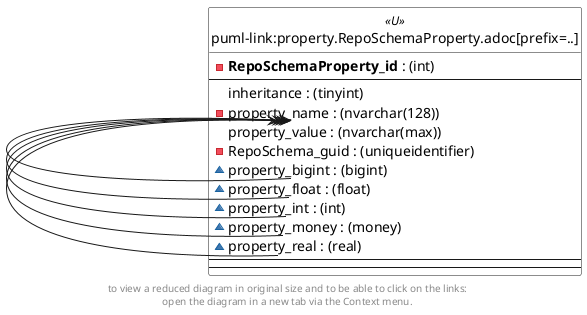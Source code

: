 @startuml
left to right direction
'top to bottom direction
hide circle
'avoide "." issues:
set namespaceSeparator none


skinparam class {
  BackgroundColor White
  BackgroundColor<<FN>> Yellow
  BackgroundColor<<FS>> Yellow
  BackgroundColor<<FT>> LightGray
  BackgroundColor<<IF>> Yellow
  BackgroundColor<<IS>> Yellow
  BackgroundColor<<P>> Aqua
  BackgroundColor<<PC>> Aqua
  BackgroundColor<<SN>> Yellow
  BackgroundColor<<SO>> SlateBlue
  BackgroundColor<<TF>> LightGray
  BackgroundColor<<TR>> Tomato
  BackgroundColor<<U>> White
  BackgroundColor<<V>> WhiteSmoke
  BackgroundColor<<X>> Aqua
}


entity "puml-link:property.RepoSchemaProperty.adoc[prefix=..]" as property.RepoSchemaProperty << U >> {
  - **RepoSchemaProperty_id** : (int)
  --
  inheritance : (tinyint)
  - property_name : (nvarchar(128))
  property_value : (nvarchar(max))
  - RepoSchema_guid : (uniqueidentifier)
  ~ property_bigint : (bigint)
  ~ property_float : (float)
  ~ property_int : (int)
  ~ property_money : (money)
  ~ property_real : (real)
  --
  --
}


property.RepoSchemaProperty::property_value <-- property.RepoSchemaProperty::property_int
property.RepoSchemaProperty::property_value <-- property.RepoSchemaProperty::property_bigint
property.RepoSchemaProperty::property_value <-- property.RepoSchemaProperty::property_real
property.RepoSchemaProperty::property_value <-- property.RepoSchemaProperty::property_float
property.RepoSchemaProperty::property_value <-- property.RepoSchemaProperty::property_money
footer
to view a reduced diagram in original size and to be able to click on the links:
open the diagram in a new tab via the Context menu.
end footer

@enduml

